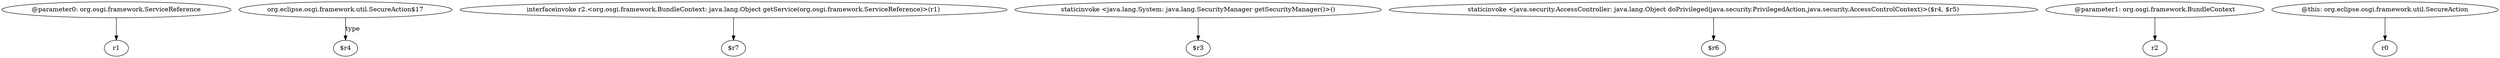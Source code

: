 digraph g {
0[label="@parameter0: org.osgi.framework.ServiceReference"]
1[label="r1"]
0->1[label=""]
2[label="org.eclipse.osgi.framework.util.SecureAction$17"]
3[label="$r4"]
2->3[label="type"]
4[label="interfaceinvoke r2.<org.osgi.framework.BundleContext: java.lang.Object getService(org.osgi.framework.ServiceReference)>(r1)"]
5[label="$r7"]
4->5[label=""]
6[label="staticinvoke <java.lang.System: java.lang.SecurityManager getSecurityManager()>()"]
7[label="$r3"]
6->7[label=""]
8[label="staticinvoke <java.security.AccessController: java.lang.Object doPrivileged(java.security.PrivilegedAction,java.security.AccessControlContext)>($r4, $r5)"]
9[label="$r6"]
8->9[label=""]
10[label="@parameter1: org.osgi.framework.BundleContext"]
11[label="r2"]
10->11[label=""]
12[label="@this: org.eclipse.osgi.framework.util.SecureAction"]
13[label="r0"]
12->13[label=""]
}